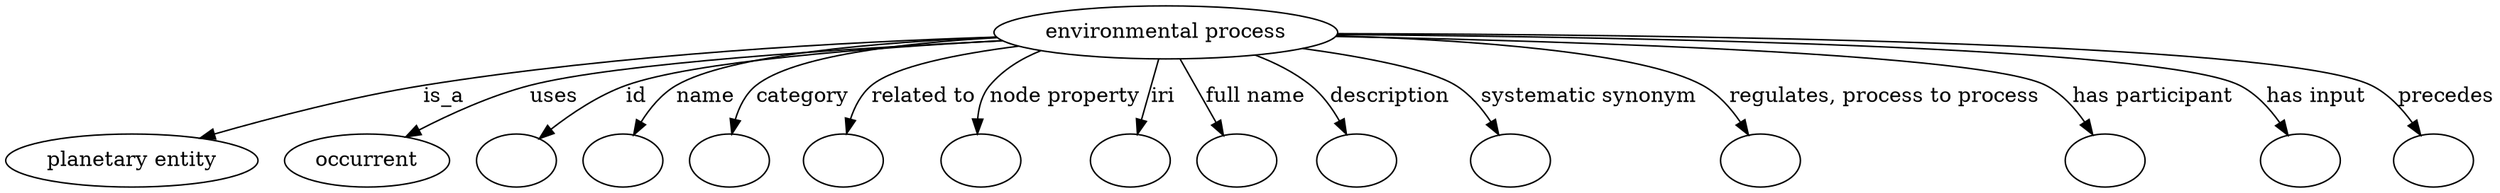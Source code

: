 digraph {
	graph [bb="0,0,1391.4,122"];
	node [label="\N"];
	"environmental process"	 [height=0.5,
		label="environmental process",
		pos="670.36,104",
		width=2.4977];
	"planetary entity"	 [height=0.5,
		pos="65.357,18",
		width=1.8155];
	"environmental process" -> "planetary entity"	 [label=is_a,
		lp="256.63,61",
		pos="e,106.9,31.969 581.29,101.32 494.75,97.572 359.92,88.717 244.81,68 200.87,60.093 152.15,46.178 116.57,35.032"];
	occurrent	 [height=0.5,
		pos="192.36,18",
		width=1.2082];
	"environmental process" -> occurrent	 [label=uses,
		lp="323.41,61",
		pos="e,219.41,32.129 584.66,98.358 495.23,91.944 361.19,80.701 311.25,68 282.45,60.676 251.55,47.508 228.48,36.524"];
	id	 [color=black,
		height=0.5,
		label="",
		pos="280.36,18",
		width=0.75];
	"environmental process" -> id	 [color=black,
		label=id,
		lp="376.8,61",
		pos="e,299.05,31.22 586.28,97.547 511.9,91.174 409.32,80.575 370.47,68 348,60.728 324.75,47.663 307.49,36.712",
		style=solid];
	name	 [color=black,
		height=0.5,
		label="",
		pos="352.36,18",
		width=0.75];
	"environmental process" -> name	 [color=black,
		label=name,
		lp="419.52,61",
		pos="e,364.49,34.312 585.07,98.257 519.55,92.778 435.16,83.093 404.04,68 391.45,61.895 379.98,51.556 371.07,41.859",
		style=solid];
	category	 [color=black,
		height=0.5,
		label="",
		pos="424.36,18",
		width=0.75];
	"environmental process" -> category	 [color=black,
		label=category,
		lp="474.45,61",
		pos="e,429.14,36.002 585.48,97.975 532.96,92.774 471.59,83.565 450.16,68 442.47,62.411 436.89,53.841 432.94,45.366",
		style=solid];
	"related to"	 [color=black,
		height=0.5,
		label="",
		pos="496.36,18",
		width=0.75];
	"environmental process" -> "related to"	 [color=black,
		label="related to",
		lp="537.59,61",
		pos="e,497.16,36.073 594.09,94.269 559.4,88.382 523.34,79.719 510.88,68 504.77,62.25 501.19,54.098 499.09,46.04",
		style=solid];
	"node property"	 [color=black,
		height=0.5,
		label="",
		pos="569.36,18",
		width=0.75];
	"environmental process" -> "node property"	 [color=black,
		label="node property",
		lp="611.43,61",
		pos="e,565.81,36.296 615.46,89.622 596.26,83.438 578.03,75.835 572.22,68 567.66,61.854 565.9,54.026 565.55,46.397",
		style=solid];
	iri	 [color=black,
		height=0.5,
		label="",
		pos="641.36,18",
		width=0.75];
	"environmental process" -> iri	 [color=black,
		label=iri,
		lp="664.58,61",
		pos="e,647.3,35.624 664.21,85.762 660.23,73.974 654.99,58.422 650.53,45.189",
		style=solid];
	"full name"	 [color=black,
		height=0.5,
		label="",
		pos="713.36,18",
		width=0.75];
	"environmental process" -> "full name"	 [color=black,
		label="full name",
		lp="721.99,61",
		pos="e,704.69,35.332 679.48,85.762 685.47,73.78 693.4,57.906 700.09,44.535",
		style=solid];
	description	 [color=black,
		height=0.5,
		label="",
		pos="785.36,18",
		width=0.75];
	"environmental process" -> description	 [color=black,
		label=description,
		lp="796.46,61",
		pos="e,777.02,35.599 717.72,88.674 729.82,83.35 742.25,76.519 752.36,68 760.06,61.501 766.67,52.754 771.9,44.394",
		style=solid];
	"systematic synonym"	 [color=black,
		height=0.5,
		label="",
		pos="866.36,18",
		width=0.75];
	"environmental process" -> "systematic synonym"	 [color=black,
		label="systematic synonym",
		lp="903.32,61",
		pos="e,858.39,35.374 742.43,93.114 778.06,86.706 816.54,77.92 831.36,68 840.24,62.049 847.56,53.018 853.17,44.261",
		style=solid];
	"regulates, process to process"	 [color=black,
		height=0.5,
		label="",
		pos="1003.4,18",
		width=0.75];
	"environmental process" -> "regulates, process to process"	 [color=black,
		label="regulates, process to process",
		lp="1060.1,61",
		pos="e,994.56,35.306 758.93,100.58 832.44,96.394 930.23,87.316 964.36,68 974.38,62.328 982.72,52.947 989.08,43.832",
		style=solid];
	"has participant"	 [color=black,
		height=0.5,
		label="",
		pos="1185.4,18",
		width=0.75];
	"environmental process" -> "has participant"	 [color=black,
		label="has participant",
		lp="1201.4,61",
		pos="e,1176,35.032 759.03,100.95 886.56,96.009 1110.1,85.047 1143.4,68 1154.2,62.453 1163.3,52.785 1170.2,43.42",
		style=solid];
	"has input"	 [color=black,
		height=0.5,
		label="",
		pos="1290.4,18",
		width=0.75];
	"environmental process" -> "has input"	 [color=black,
		label="has input",
		lp="1290.8,61",
		pos="e,1280.4,35.106 759.93,102.16 910.93,98.504 1203.9,88.811 1246.4,68 1257.6,62.489 1267.2,52.695 1274.5,43.226",
		style=solid];
	precedes	 [color=black,
		height=0.5,
		label="",
		pos="1364.4,18",
		width=0.75];
	"environmental process" -> precedes	 [color=black,
		label=precedes,
		lp="1362.8,61",
		pos="e,1354.4,35.137 760.17,102.86 926.77,100.19 1271.3,91.829 1320.4,68 1331.6,62.529 1341.2,52.741 1348.6,43.266",
		style=solid];
}
